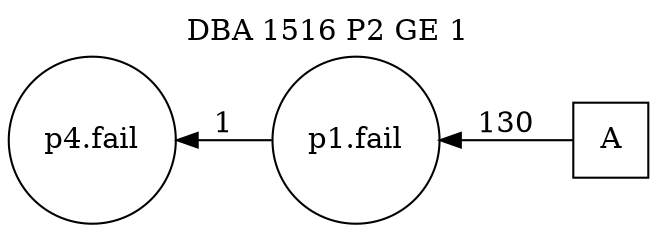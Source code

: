 digraph DBA_1516_P2_GE_1 {
labelloc="tl"
label= " DBA 1516 P2 GE 1 "
rankdir="RL";
graph [ size=" 10 , 10 !"]

"A" [shape="square" label="A"]
"p1.fail" [shape="circle" label="p1.fail"]
"p4.fail" [shape="circle" label="p4.fail"]
"A" -> "p1.fail" [ label=130]
"p1.fail" -> "p4.fail" [ label=1]
}
